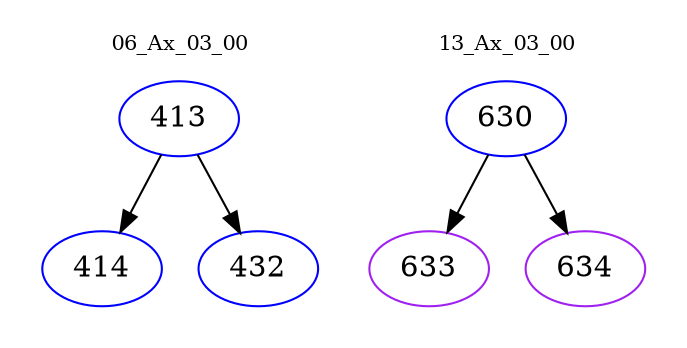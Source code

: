 digraph{
subgraph cluster_0 {
color = white
label = "06_Ax_03_00";
fontsize=10;
T0_413 [label="413", color="blue"]
T0_413 -> T0_414 [color="black"]
T0_414 [label="414", color="blue"]
T0_413 -> T0_432 [color="black"]
T0_432 [label="432", color="blue"]
}
subgraph cluster_1 {
color = white
label = "13_Ax_03_00";
fontsize=10;
T1_630 [label="630", color="blue"]
T1_630 -> T1_633 [color="black"]
T1_633 [label="633", color="purple"]
T1_630 -> T1_634 [color="black"]
T1_634 [label="634", color="purple"]
}
}
